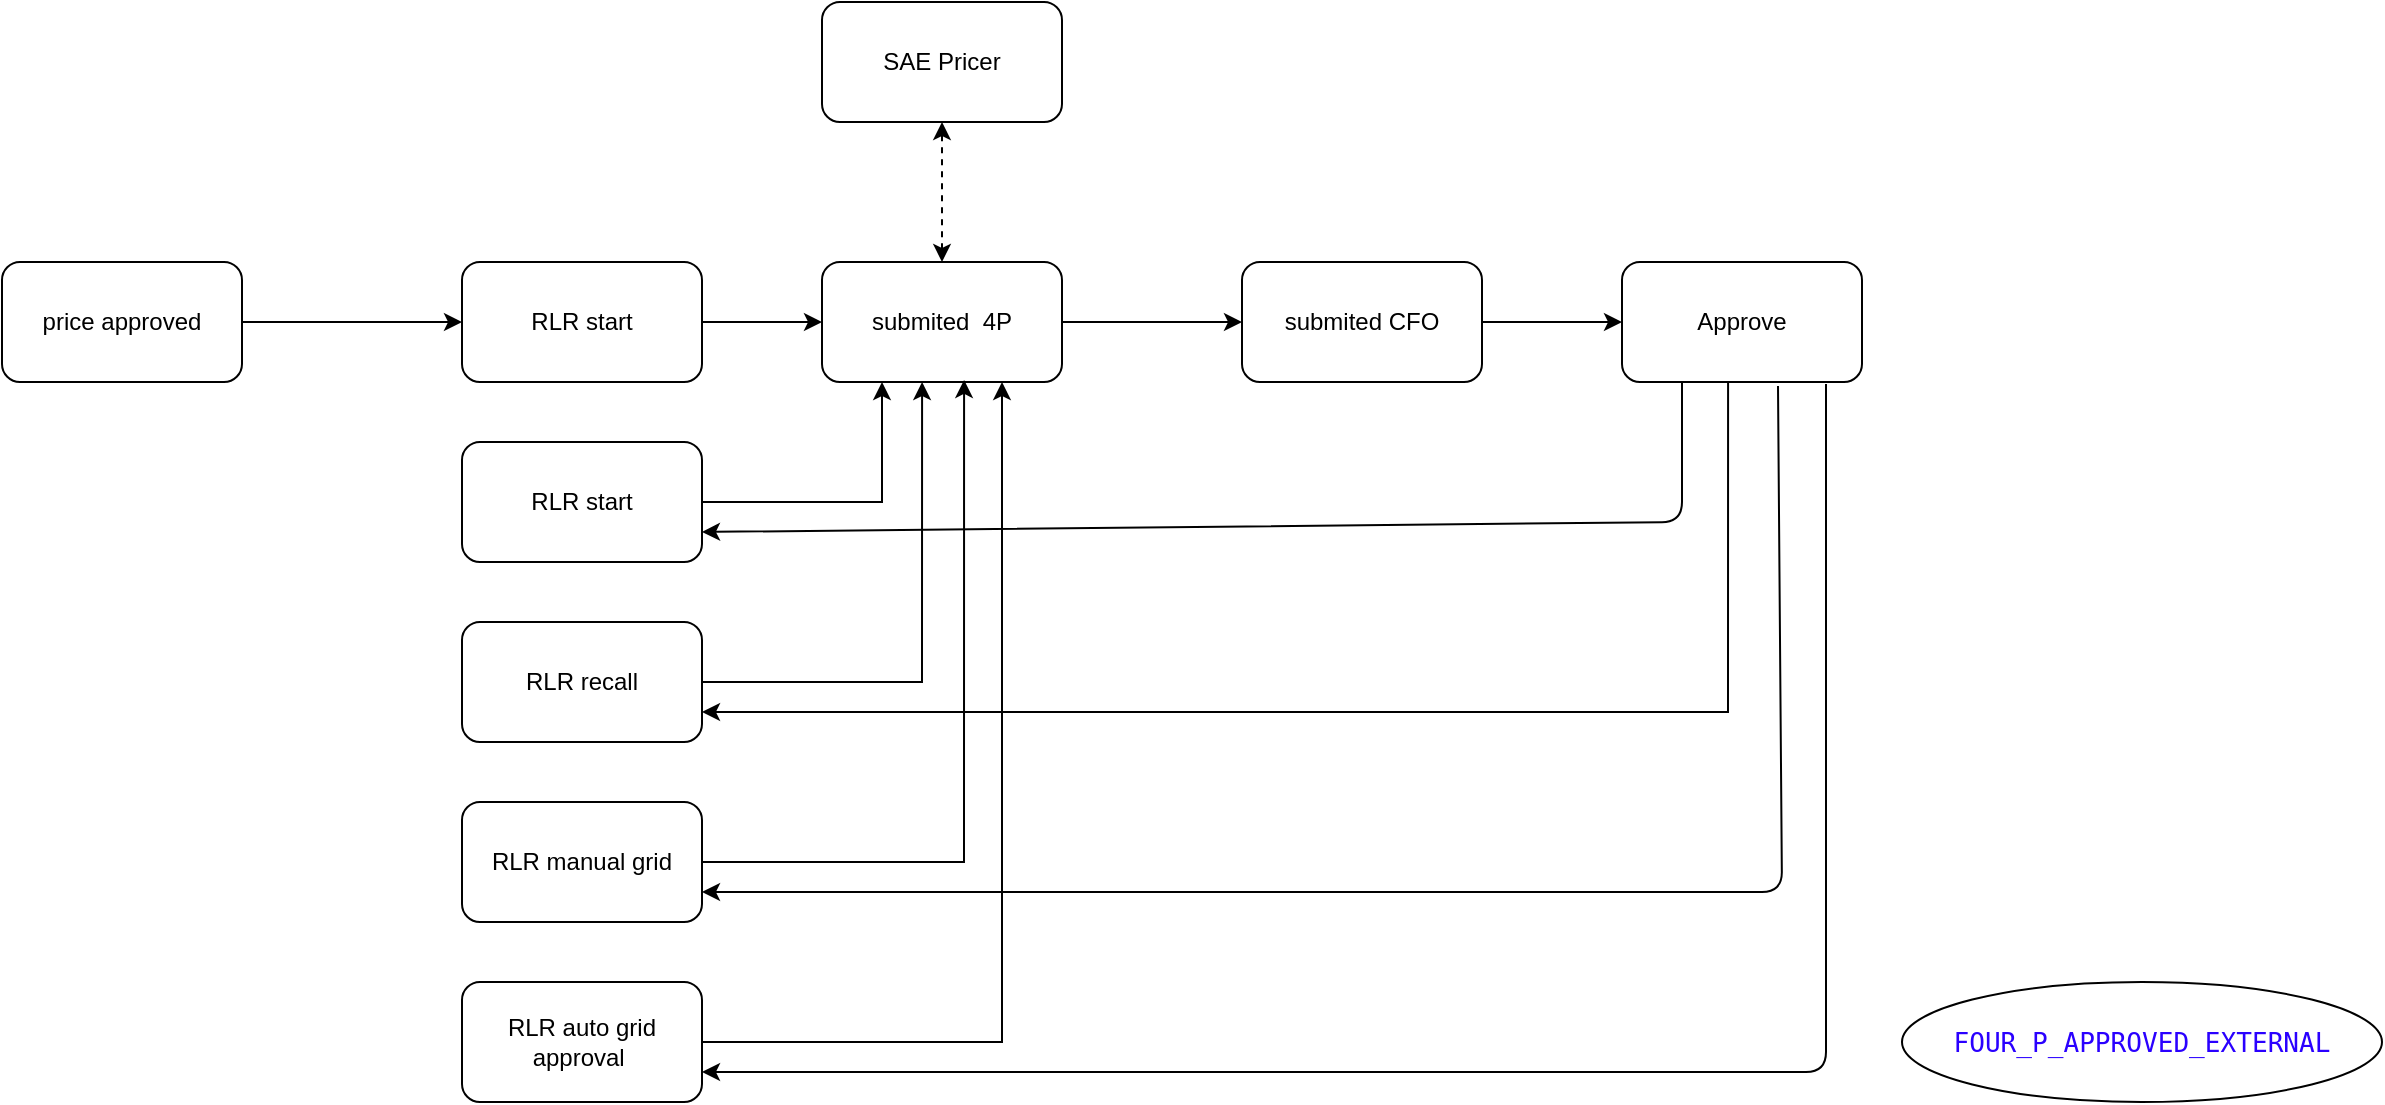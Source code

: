 <mxfile version="14.2.9" type="github">
  <diagram id="mZGh_RR28e_5rWhWMPwG" name="Page-1">
    <mxGraphModel dx="1422" dy="794" grid="1" gridSize="10" guides="1" tooltips="1" connect="1" arrows="1" fold="1" page="1" pageScale="1" pageWidth="850" pageHeight="1100" math="0" shadow="0">
      <root>
        <mxCell id="0" />
        <mxCell id="1" parent="0" />
        <mxCell id="PxzkpLSmrIi1IH7mPmlL-12" style="edgeStyle=orthogonalEdgeStyle;rounded=0;orthogonalLoop=1;jettySize=auto;html=1;" parent="1" source="PxzkpLSmrIi1IH7mPmlL-1" target="PxzkpLSmrIi1IH7mPmlL-2" edge="1">
          <mxGeometry relative="1" as="geometry" />
        </mxCell>
        <mxCell id="PxzkpLSmrIi1IH7mPmlL-1" value="price approved" style="rounded=1;whiteSpace=wrap;html=1;" parent="1" vertex="1">
          <mxGeometry x="10" y="290" width="120" height="60" as="geometry" />
        </mxCell>
        <mxCell id="PxzkpLSmrIi1IH7mPmlL-11" style="edgeStyle=orthogonalEdgeStyle;rounded=0;orthogonalLoop=1;jettySize=auto;html=1;" parent="1" source="PxzkpLSmrIi1IH7mPmlL-2" target="PxzkpLSmrIi1IH7mPmlL-3" edge="1">
          <mxGeometry relative="1" as="geometry" />
        </mxCell>
        <mxCell id="PxzkpLSmrIi1IH7mPmlL-2" value="RLR start" style="rounded=1;whiteSpace=wrap;html=1;" parent="1" vertex="1">
          <mxGeometry x="240" y="290" width="120" height="60" as="geometry" />
        </mxCell>
        <mxCell id="PxzkpLSmrIi1IH7mPmlL-10" style="edgeStyle=orthogonalEdgeStyle;rounded=0;orthogonalLoop=1;jettySize=auto;html=1;" parent="1" source="PxzkpLSmrIi1IH7mPmlL-3" target="PxzkpLSmrIi1IH7mPmlL-5" edge="1">
          <mxGeometry relative="1" as="geometry" />
        </mxCell>
        <mxCell id="PxzkpLSmrIi1IH7mPmlL-3" value="submited&amp;nbsp; 4P" style="rounded=1;whiteSpace=wrap;html=1;" parent="1" vertex="1">
          <mxGeometry x="420" y="290" width="120" height="60" as="geometry" />
        </mxCell>
        <mxCell id="PxzkpLSmrIi1IH7mPmlL-14" style="edgeStyle=orthogonalEdgeStyle;rounded=0;orthogonalLoop=1;jettySize=auto;html=1;entryX=0.417;entryY=1;entryDx=0;entryDy=0;entryPerimeter=0;" parent="1" source="PxzkpLSmrIi1IH7mPmlL-4" target="PxzkpLSmrIi1IH7mPmlL-3" edge="1">
          <mxGeometry relative="1" as="geometry" />
        </mxCell>
        <mxCell id="PxzkpLSmrIi1IH7mPmlL-4" value="RLR recall" style="rounded=1;whiteSpace=wrap;html=1;" parent="1" vertex="1">
          <mxGeometry x="240" y="470" width="120" height="60" as="geometry" />
        </mxCell>
        <mxCell id="PxzkpLSmrIi1IH7mPmlL-7" style="edgeStyle=orthogonalEdgeStyle;rounded=0;orthogonalLoop=1;jettySize=auto;html=1;entryX=1;entryY=0.75;entryDx=0;entryDy=0;exitX=0.442;exitY=0.983;exitDx=0;exitDy=0;exitPerimeter=0;" parent="1" source="ErRua213hZi1VkKvtBRZ-1" target="PxzkpLSmrIi1IH7mPmlL-4" edge="1">
          <mxGeometry relative="1" as="geometry">
            <Array as="points">
              <mxPoint x="873" y="515" />
            </Array>
          </mxGeometry>
        </mxCell>
        <mxCell id="ErRua213hZi1VkKvtBRZ-2" style="edgeStyle=orthogonalEdgeStyle;rounded=0;orthogonalLoop=1;jettySize=auto;html=1;entryX=0;entryY=0.5;entryDx=0;entryDy=0;" edge="1" parent="1" source="PxzkpLSmrIi1IH7mPmlL-5" target="ErRua213hZi1VkKvtBRZ-1">
          <mxGeometry relative="1" as="geometry" />
        </mxCell>
        <mxCell id="PxzkpLSmrIi1IH7mPmlL-5" value="submited CFO" style="rounded=1;whiteSpace=wrap;html=1;" parent="1" vertex="1">
          <mxGeometry x="630" y="290" width="120" height="60" as="geometry" />
        </mxCell>
        <mxCell id="PxzkpLSmrIi1IH7mPmlL-9" style="edgeStyle=orthogonalEdgeStyle;rounded=0;orthogonalLoop=1;jettySize=auto;html=1;entryX=0.25;entryY=1;entryDx=0;entryDy=0;" parent="1" source="PxzkpLSmrIi1IH7mPmlL-6" target="PxzkpLSmrIi1IH7mPmlL-3" edge="1">
          <mxGeometry relative="1" as="geometry" />
        </mxCell>
        <mxCell id="PxzkpLSmrIi1IH7mPmlL-6" value="RLR start" style="rounded=1;whiteSpace=wrap;html=1;" parent="1" vertex="1">
          <mxGeometry x="240" y="380" width="120" height="60" as="geometry" />
        </mxCell>
        <mxCell id="PxzkpLSmrIi1IH7mPmlL-8" value="" style="endArrow=classic;html=1;entryX=1;entryY=0.75;entryDx=0;entryDy=0;exitX=0.25;exitY=1;exitDx=0;exitDy=0;" parent="1" source="ErRua213hZi1VkKvtBRZ-1" target="PxzkpLSmrIi1IH7mPmlL-6" edge="1">
          <mxGeometry width="50" height="50" relative="1" as="geometry">
            <mxPoint x="400" y="430" as="sourcePoint" />
            <mxPoint x="450" y="380" as="targetPoint" />
            <Array as="points">
              <mxPoint x="850" y="420" />
            </Array>
          </mxGeometry>
        </mxCell>
        <mxCell id="ErRua213hZi1VkKvtBRZ-4" style="edgeStyle=orthogonalEdgeStyle;rounded=0;orthogonalLoop=1;jettySize=auto;html=1;entryX=0.592;entryY=0.983;entryDx=0;entryDy=0;entryPerimeter=0;" edge="1" parent="1" source="PxzkpLSmrIi1IH7mPmlL-19" target="PxzkpLSmrIi1IH7mPmlL-3">
          <mxGeometry relative="1" as="geometry" />
        </mxCell>
        <mxCell id="PxzkpLSmrIi1IH7mPmlL-19" value="RLR manual grid" style="rounded=1;whiteSpace=wrap;html=1;" parent="1" vertex="1">
          <mxGeometry x="240" y="560" width="120" height="60" as="geometry" />
        </mxCell>
        <mxCell id="PxzkpLSmrIi1IH7mPmlL-20" value="&lt;pre style=&quot;background-color: #ffffff ; color: #000000 ; font-family: &amp;quot;jetbrains mono&amp;quot; , monospace ; font-size: 9.8pt&quot;&gt;&lt;span style=&quot;color: #2a00ff&quot;&gt;FOUR_P_APPROVED_EXTERNAL&lt;/span&gt;&lt;/pre&gt;" style="ellipse;whiteSpace=wrap;html=1;" parent="1" vertex="1">
          <mxGeometry x="960" y="650" width="240" height="60" as="geometry" />
        </mxCell>
        <mxCell id="ErRua213hZi1VkKvtBRZ-3" style="edgeStyle=orthogonalEdgeStyle;rounded=0;orthogonalLoop=1;jettySize=auto;html=1;entryX=0.75;entryY=1;entryDx=0;entryDy=0;" edge="1" parent="1" source="PxzkpLSmrIi1IH7mPmlL-21" target="PxzkpLSmrIi1IH7mPmlL-3">
          <mxGeometry relative="1" as="geometry" />
        </mxCell>
        <mxCell id="PxzkpLSmrIi1IH7mPmlL-21" value="RLR auto grid approval&amp;nbsp;" style="rounded=1;whiteSpace=wrap;html=1;" parent="1" vertex="1">
          <mxGeometry x="240" y="650" width="120" height="60" as="geometry" />
        </mxCell>
        <mxCell id="ErRua213hZi1VkKvtBRZ-1" value="Approve" style="rounded=1;whiteSpace=wrap;html=1;" vertex="1" parent="1">
          <mxGeometry x="820" y="290" width="120" height="60" as="geometry" />
        </mxCell>
        <mxCell id="ErRua213hZi1VkKvtBRZ-5" value="" style="endArrow=classic;html=1;entryX=1;entryY=0.75;entryDx=0;entryDy=0;exitX=0.65;exitY=1.033;exitDx=0;exitDy=0;exitPerimeter=0;" edge="1" parent="1" source="ErRua213hZi1VkKvtBRZ-1" target="PxzkpLSmrIi1IH7mPmlL-19">
          <mxGeometry width="50" height="50" relative="1" as="geometry">
            <mxPoint x="430" y="460" as="sourcePoint" />
            <mxPoint x="480" y="410" as="targetPoint" />
            <Array as="points">
              <mxPoint x="900" y="605" />
            </Array>
          </mxGeometry>
        </mxCell>
        <mxCell id="ErRua213hZi1VkKvtBRZ-6" value="" style="endArrow=classic;html=1;entryX=1;entryY=0.75;entryDx=0;entryDy=0;exitX=0.85;exitY=1.017;exitDx=0;exitDy=0;exitPerimeter=0;" edge="1" parent="1" source="ErRua213hZi1VkKvtBRZ-1" target="PxzkpLSmrIi1IH7mPmlL-21">
          <mxGeometry width="50" height="50" relative="1" as="geometry">
            <mxPoint x="430" y="460" as="sourcePoint" />
            <mxPoint x="480" y="410" as="targetPoint" />
            <Array as="points">
              <mxPoint x="922" y="695" />
            </Array>
          </mxGeometry>
        </mxCell>
        <mxCell id="ErRua213hZi1VkKvtBRZ-7" value="SAE Pricer" style="rounded=1;whiteSpace=wrap;html=1;" vertex="1" parent="1">
          <mxGeometry x="420" y="160" width="120" height="60" as="geometry" />
        </mxCell>
        <mxCell id="ErRua213hZi1VkKvtBRZ-8" value="" style="endArrow=classic;startArrow=classic;html=1;exitX=0.5;exitY=0;exitDx=0;exitDy=0;dashed=1;entryX=0.5;entryY=1;entryDx=0;entryDy=0;" edge="1" parent="1" source="PxzkpLSmrIi1IH7mPmlL-3" target="ErRua213hZi1VkKvtBRZ-7">
          <mxGeometry width="50" height="50" relative="1" as="geometry">
            <mxPoint x="660" y="390" as="sourcePoint" />
            <mxPoint x="520" y="240" as="targetPoint" />
            <Array as="points" />
          </mxGeometry>
        </mxCell>
      </root>
    </mxGraphModel>
  </diagram>
</mxfile>
